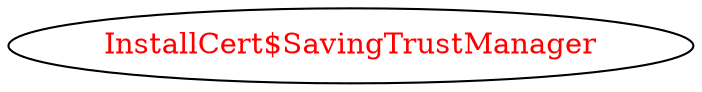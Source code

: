 digraph dependencyGraph {
 concentrate=true;
 ranksep="2.0";
 rankdir="LR"; 
 splines="ortho";
"InstallCert$SavingTrustManager" [fontcolor="red"];
}